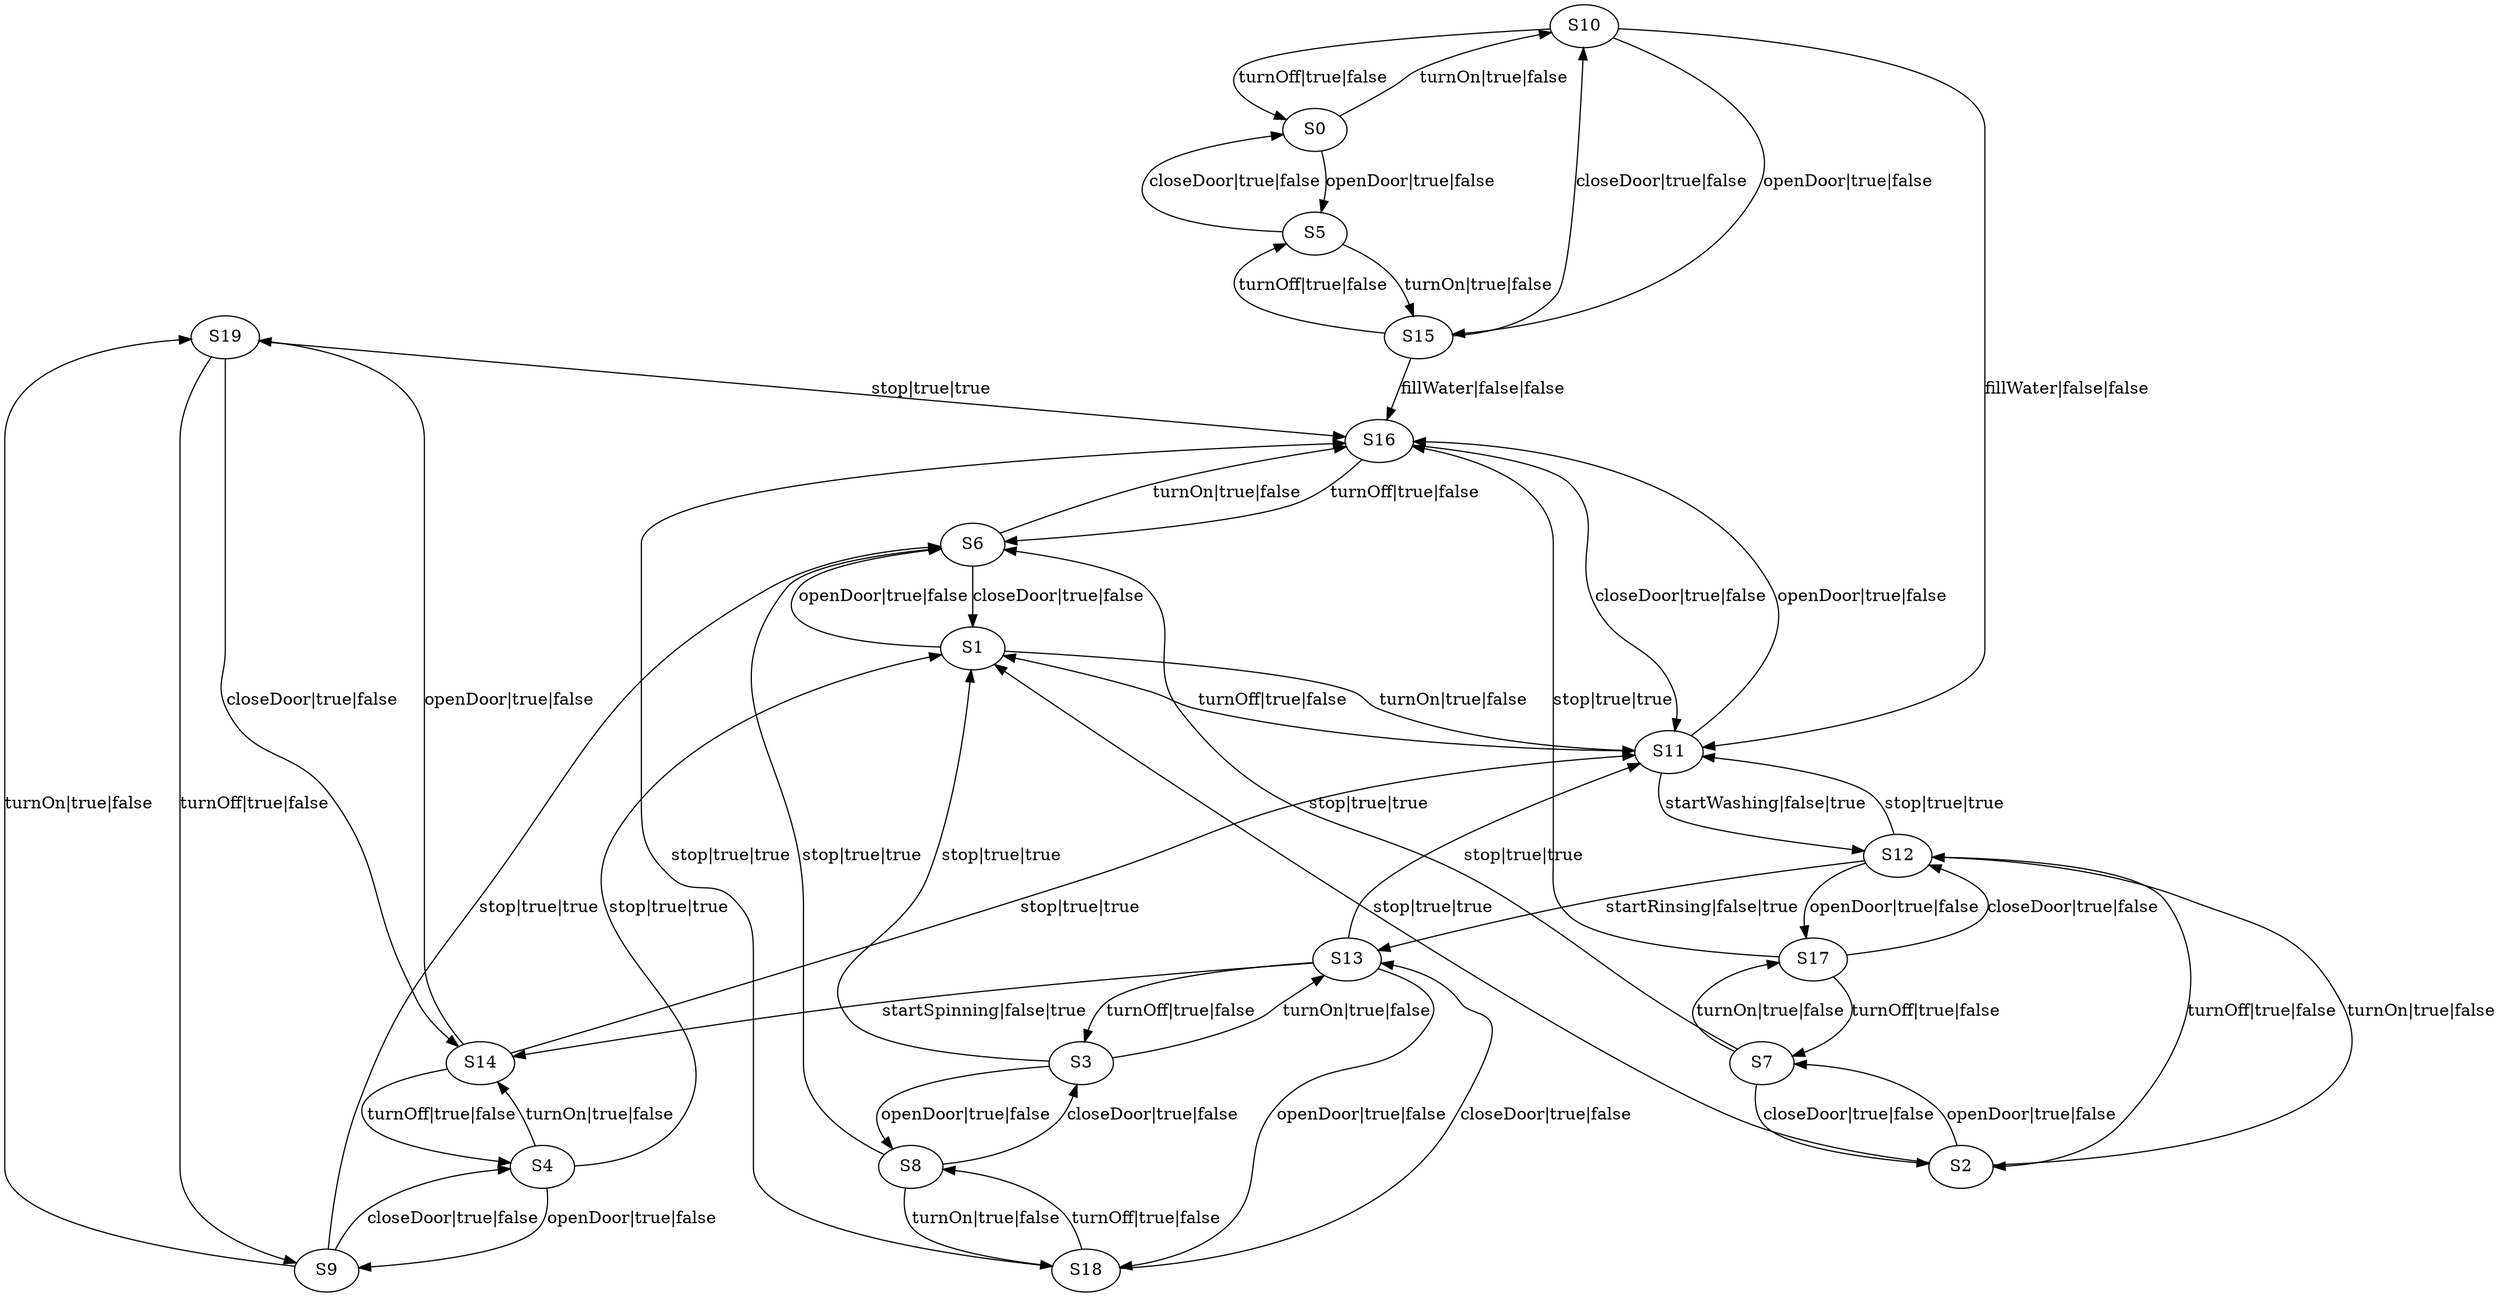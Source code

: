 digraph g {

	S19 -> S16 [label="stop|true|true"];
	S7 -> S6 [label="stop|true|true"];
	S14 -> S4 [label="turnOff|true|false"];
	S1 -> S11 [label="turnOn|true|false"];
	S17 -> S7 [label="turnOff|true|false"];
	S4 -> S1 [label="stop|true|true"];
	S7 -> S17 [label="turnOn|true|false"];
	S6 -> S1 [label="closeDoor|true|false"];
	S0 -> S5 [label="openDoor|true|false"];
	S14 -> S11 [label="stop|true|true"];
	S2 -> S1 [label="stop|true|true"];
	S8 -> S6 [label="stop|true|true"];
	S18 -> S13 [label="closeDoor|true|false"];
	S13 -> S18 [label="openDoor|true|false"];
	S0 -> S10 [label="turnOn|true|false"];
	S5 -> S15 [label="turnOn|true|false"];
	S17 -> S12 [label="closeDoor|true|false"];
	S5 -> S0 [label="closeDoor|true|false"];
	S4 -> S14 [label="turnOn|true|false"];
	S6 -> S16 [label="turnOn|true|false"];
	S12 -> S11 [label="stop|true|true"];
	S13 -> S11 [label="stop|true|true"];
	S14 -> S19 [label="openDoor|true|false"];
	S13 -> S3 [label="turnOff|true|false"];
	S11 -> S16 [label="openDoor|true|false"];
	S15 -> S16 [label="fillWater|false|false"];
	S8 -> S3 [label="closeDoor|true|false"];
	S15 -> S5 [label="turnOff|true|false"];
	S10 -> S11 [label="fillWater|false|false"];
	S11 -> S12 [label="startWashing|false|true"];
	S16 -> S11 [label="closeDoor|true|false"];
	S7 -> S2 [label="closeDoor|true|false"];
	S1 -> S6 [label="openDoor|true|false"];
	S10 -> S0 [label="turnOff|true|false"];
	S9 -> S4 [label="closeDoor|true|false"];
	S12 -> S13 [label="startRinsing|false|true"];
	S8 -> S18 [label="turnOn|true|false"];
	S4 -> S9 [label="openDoor|true|false"];
	S9 -> S6 [label="stop|true|true"];
	S13 -> S14 [label="startSpinning|false|true"];
	S16 -> S6 [label="turnOff|true|false"];
	S2 -> S7 [label="openDoor|true|false"];
	S17 -> S16 [label="stop|true|true"];
	S19 -> S9 [label="turnOff|true|false"];
	S3 -> S8 [label="openDoor|true|false"];
	S11 -> S1 [label="turnOff|true|false"];
	S12 -> S2 [label="turnOff|true|false"];
	S3 -> S1 [label="stop|true|true"];
	S12 -> S17 [label="openDoor|true|false"];
	S19 -> S14 [label="closeDoor|true|false"];
	S10 -> S15 [label="openDoor|true|false"];
	S9 -> S19 [label="turnOn|true|false"];
	S3 -> S13 [label="turnOn|true|false"];
	S15 -> S10 [label="closeDoor|true|false"];
	S18 -> S16 [label="stop|true|true"];
	S18 -> S8 [label="turnOff|true|false"];
	S2 -> S12 [label="turnOn|true|false"];

}
